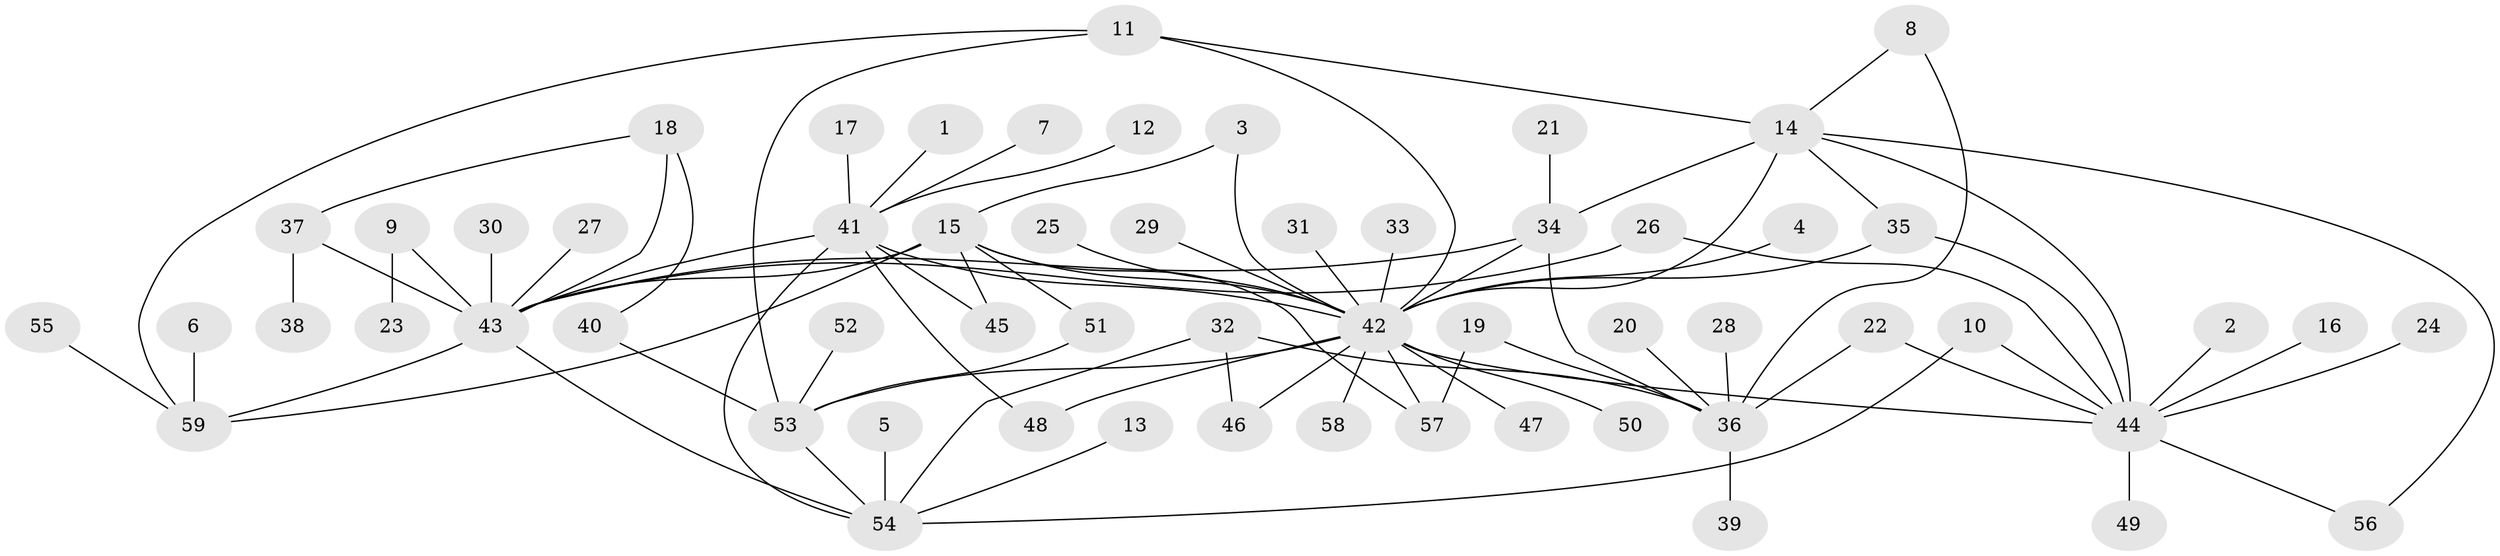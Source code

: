 // original degree distribution, {15: 0.008695652173913044, 3: 0.11304347826086956, 11: 0.017391304347826087, 25: 0.008695652173913044, 4: 0.034782608695652174, 9: 0.017391304347826087, 1: 0.5130434782608696, 2: 0.21739130434782608, 6: 0.017391304347826087, 8: 0.008695652173913044, 14: 0.008695652173913044, 5: 0.034782608695652174}
// Generated by graph-tools (version 1.1) at 2025/01/03/09/25 03:01:41]
// undirected, 59 vertices, 85 edges
graph export_dot {
graph [start="1"]
  node [color=gray90,style=filled];
  1;
  2;
  3;
  4;
  5;
  6;
  7;
  8;
  9;
  10;
  11;
  12;
  13;
  14;
  15;
  16;
  17;
  18;
  19;
  20;
  21;
  22;
  23;
  24;
  25;
  26;
  27;
  28;
  29;
  30;
  31;
  32;
  33;
  34;
  35;
  36;
  37;
  38;
  39;
  40;
  41;
  42;
  43;
  44;
  45;
  46;
  47;
  48;
  49;
  50;
  51;
  52;
  53;
  54;
  55;
  56;
  57;
  58;
  59;
  1 -- 41 [weight=1.0];
  2 -- 44 [weight=1.0];
  3 -- 15 [weight=1.0];
  3 -- 42 [weight=1.0];
  4 -- 42 [weight=1.0];
  5 -- 54 [weight=1.0];
  6 -- 59 [weight=1.0];
  7 -- 41 [weight=1.0];
  8 -- 14 [weight=1.0];
  8 -- 36 [weight=1.0];
  9 -- 23 [weight=1.0];
  9 -- 43 [weight=2.0];
  10 -- 44 [weight=1.0];
  10 -- 54 [weight=1.0];
  11 -- 14 [weight=1.0];
  11 -- 42 [weight=1.0];
  11 -- 53 [weight=1.0];
  11 -- 59 [weight=1.0];
  12 -- 41 [weight=1.0];
  13 -- 54 [weight=1.0];
  14 -- 34 [weight=2.0];
  14 -- 35 [weight=1.0];
  14 -- 42 [weight=1.0];
  14 -- 44 [weight=1.0];
  14 -- 56 [weight=1.0];
  15 -- 42 [weight=1.0];
  15 -- 43 [weight=2.0];
  15 -- 45 [weight=1.0];
  15 -- 51 [weight=1.0];
  15 -- 57 [weight=1.0];
  15 -- 59 [weight=1.0];
  16 -- 44 [weight=1.0];
  17 -- 41 [weight=1.0];
  18 -- 37 [weight=1.0];
  18 -- 40 [weight=1.0];
  18 -- 43 [weight=1.0];
  19 -- 36 [weight=1.0];
  19 -- 57 [weight=1.0];
  20 -- 36 [weight=1.0];
  21 -- 34 [weight=1.0];
  22 -- 36 [weight=1.0];
  22 -- 44 [weight=1.0];
  24 -- 44 [weight=1.0];
  25 -- 42 [weight=1.0];
  26 -- 43 [weight=1.0];
  26 -- 44 [weight=1.0];
  27 -- 43 [weight=1.0];
  28 -- 36 [weight=1.0];
  29 -- 42 [weight=1.0];
  30 -- 43 [weight=1.0];
  31 -- 42 [weight=1.0];
  32 -- 36 [weight=1.0];
  32 -- 46 [weight=1.0];
  32 -- 54 [weight=1.0];
  33 -- 42 [weight=1.0];
  34 -- 36 [weight=1.0];
  34 -- 42 [weight=1.0];
  34 -- 43 [weight=1.0];
  35 -- 42 [weight=1.0];
  35 -- 44 [weight=1.0];
  36 -- 39 [weight=1.0];
  37 -- 38 [weight=1.0];
  37 -- 43 [weight=1.0];
  40 -- 53 [weight=2.0];
  41 -- 42 [weight=1.0];
  41 -- 43 [weight=1.0];
  41 -- 45 [weight=1.0];
  41 -- 48 [weight=1.0];
  41 -- 54 [weight=1.0];
  42 -- 44 [weight=1.0];
  42 -- 46 [weight=1.0];
  42 -- 47 [weight=1.0];
  42 -- 48 [weight=1.0];
  42 -- 50 [weight=1.0];
  42 -- 53 [weight=1.0];
  42 -- 57 [weight=1.0];
  42 -- 58 [weight=1.0];
  43 -- 54 [weight=1.0];
  43 -- 59 [weight=1.0];
  44 -- 49 [weight=1.0];
  44 -- 56 [weight=1.0];
  51 -- 53 [weight=1.0];
  52 -- 53 [weight=1.0];
  53 -- 54 [weight=1.0];
  55 -- 59 [weight=1.0];
}
